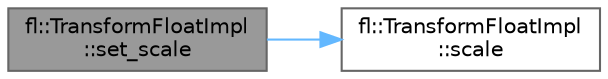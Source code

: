 digraph "fl::TransformFloatImpl::set_scale"
{
 // INTERACTIVE_SVG=YES
 // LATEX_PDF_SIZE
  bgcolor="transparent";
  edge [fontname=Helvetica,fontsize=10,labelfontname=Helvetica,labelfontsize=10];
  node [fontname=Helvetica,fontsize=10,shape=box,height=0.2,width=0.4];
  rankdir="LR";
  Node1 [id="Node000001",label="fl::TransformFloatImpl\l::set_scale",height=0.2,width=0.4,color="gray40", fillcolor="grey60", style="filled", fontcolor="black",tooltip=" "];
  Node1 -> Node2 [id="edge1_Node000001_Node000002",color="steelblue1",style="solid",tooltip=" "];
  Node2 [id="Node000002",label="fl::TransformFloatImpl\l::scale",height=0.2,width=0.4,color="grey40", fillcolor="white", style="filled",URL="$d5/db7/classfl_1_1_transform_float_impl_a8145cba30adc6670f3e9201562d1a44e.html#a8145cba30adc6670f3e9201562d1a44e",tooltip=" "];
}
